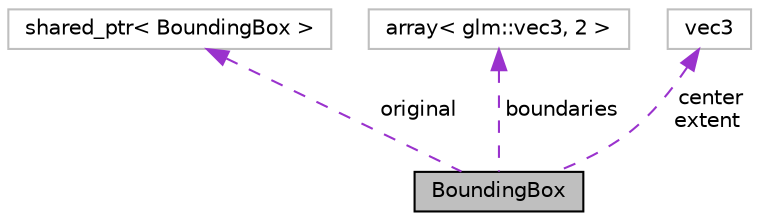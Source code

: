 digraph "BoundingBox"
{
 // INTERACTIVE_SVG=YES
 // LATEX_PDF_SIZE
  edge [fontname="Helvetica",fontsize="10",labelfontname="Helvetica",labelfontsize="10"];
  node [fontname="Helvetica",fontsize="10",shape=record];
  Node1 [label="BoundingBox",height=0.2,width=0.4,color="black", fillcolor="grey75", style="filled", fontcolor="black",tooltip="Describes a volume box which contains anything inside be it a node or a mesh."];
  Node2 -> Node1 [dir="back",color="darkorchid3",fontsize="10",style="dashed",label=" original" ,fontname="Helvetica"];
  Node2 [label="shared_ptr\< BoundingBox \>",height=0.2,width=0.4,color="grey75", fillcolor="white", style="filled",tooltip=" "];
  Node3 -> Node1 [dir="back",color="darkorchid3",fontsize="10",style="dashed",label=" boundaries" ,fontname="Helvetica"];
  Node3 [label="array\< glm::vec3, 2 \>",height=0.2,width=0.4,color="grey75", fillcolor="white", style="filled",tooltip=" "];
  Node4 -> Node1 [dir="back",color="darkorchid3",fontsize="10",style="dashed",label=" center\nextent" ,fontname="Helvetica"];
  Node4 [label="vec3",height=0.2,width=0.4,color="grey75", fillcolor="white", style="filled",tooltip=" "];
}
